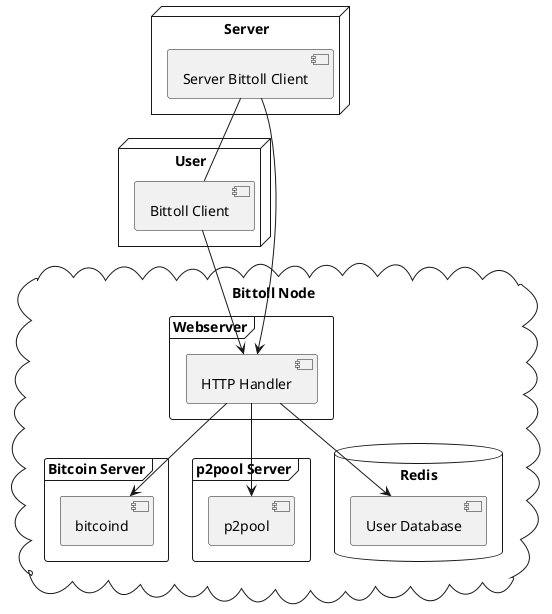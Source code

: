 @startuml
node User {
    [Bittoll Client]
}

cloud "Bittoll Node" {

frame "Webserver" {
    [HTTP Handler]
}

frame "Bitcoin Server" {
    [bitcoind]
}

frame "p2pool Server" {
    [p2pool]
}

database "Redis" {
    [User Database]
}
}

node Server {
    [Server Bittoll Client]
}


[Server Bittoll Client] --> [HTTP Handler]
[Server Bittoll Client] -- [Bittoll Client]
[Bittoll Client] --> [HTTP Handler]
[HTTP Handler] --> [User Database]
[HTTP Handler] --> [p2pool]
[HTTP Handler] --> [bitcoind]


@enduml
